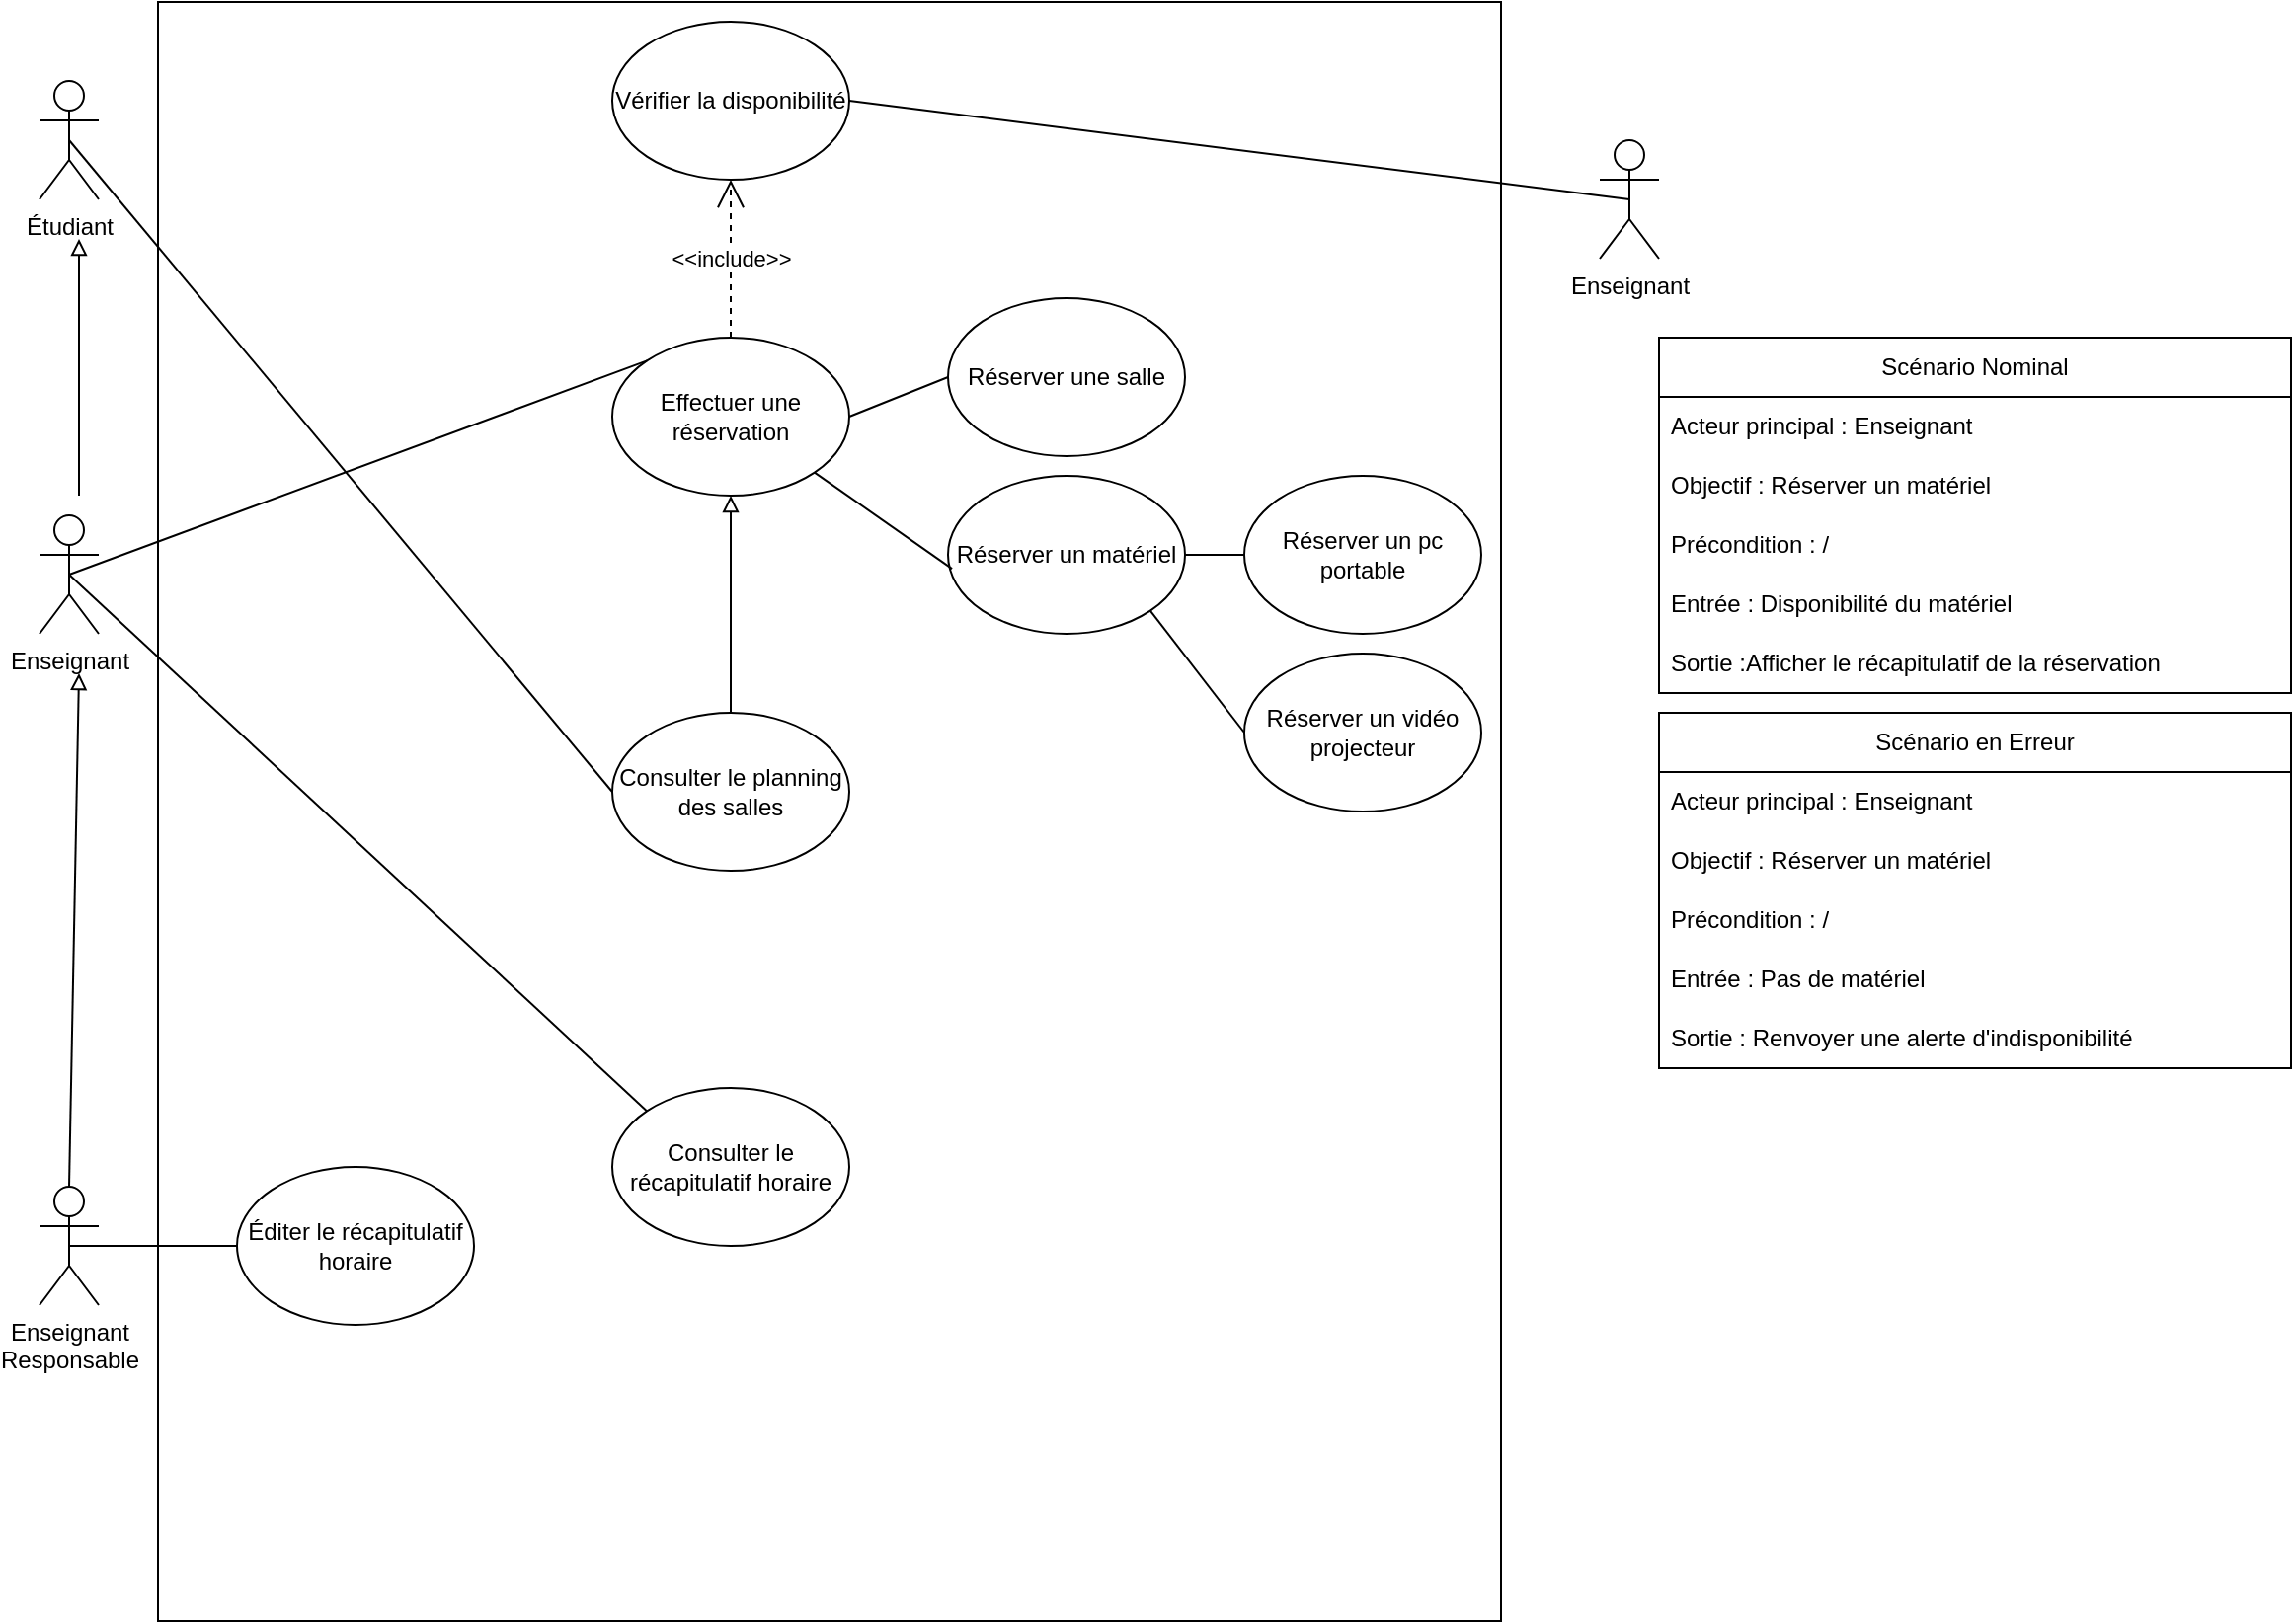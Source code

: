 <mxfile version="22.1.0" type="device">
  <diagram name="Page-1" id="DypaosT-7iP0r8lW5B2J">
    <mxGraphModel dx="1434" dy="822" grid="1" gridSize="10" guides="1" tooltips="1" connect="1" arrows="1" fold="1" page="1" pageScale="1" pageWidth="827" pageHeight="1169" math="0" shadow="0">
      <root>
        <mxCell id="0" />
        <mxCell id="1" parent="0" />
        <mxCell id="iS8OEFIUps67hzQ1nXpI-1" value="" style="rounded=0;whiteSpace=wrap;html=1;" vertex="1" parent="1">
          <mxGeometry x="80" y="30" width="680" height="820" as="geometry" />
        </mxCell>
        <mxCell id="iS8OEFIUps67hzQ1nXpI-2" value="&lt;div&gt;Enseignant&lt;/div&gt;" style="shape=umlActor;verticalLabelPosition=bottom;verticalAlign=top;html=1;outlineConnect=0;" vertex="1" parent="1">
          <mxGeometry x="20" y="290" width="30" height="60" as="geometry" />
        </mxCell>
        <mxCell id="iS8OEFIUps67hzQ1nXpI-3" value="&lt;div&gt;Effectuer une réservation&lt;/div&gt;" style="ellipse;whiteSpace=wrap;html=1;" vertex="1" parent="1">
          <mxGeometry x="310" y="200" width="120" height="80" as="geometry" />
        </mxCell>
        <mxCell id="iS8OEFIUps67hzQ1nXpI-4" value="" style="endArrow=none;html=1;rounded=0;exitX=0.5;exitY=0.5;exitDx=0;exitDy=0;exitPerimeter=0;entryX=1;entryY=0.5;entryDx=0;entryDy=0;" edge="1" parent="1" source="iS8OEFIUps67hzQ1nXpI-11" target="iS8OEFIUps67hzQ1nXpI-5">
          <mxGeometry width="50" height="50" relative="1" as="geometry">
            <mxPoint x="785" y="90" as="sourcePoint" />
            <mxPoint x="900" y="270" as="targetPoint" />
          </mxGeometry>
        </mxCell>
        <mxCell id="iS8OEFIUps67hzQ1nXpI-5" value="Vérifier la disponibilité" style="ellipse;whiteSpace=wrap;html=1;" vertex="1" parent="1">
          <mxGeometry x="310" y="40" width="120" height="80" as="geometry" />
        </mxCell>
        <mxCell id="iS8OEFIUps67hzQ1nXpI-6" value="&amp;lt;&amp;lt;include&amp;gt;&amp;gt;" style="endArrow=open;endSize=12;dashed=1;html=1;rounded=0;exitX=0.5;exitY=0;exitDx=0;exitDy=0;entryX=0.5;entryY=1;entryDx=0;entryDy=0;" edge="1" parent="1" source="iS8OEFIUps67hzQ1nXpI-3" target="iS8OEFIUps67hzQ1nXpI-5">
          <mxGeometry width="160" relative="1" as="geometry">
            <mxPoint x="210" y="140" as="sourcePoint" />
            <mxPoint x="490" y="370" as="targetPoint" />
          </mxGeometry>
        </mxCell>
        <mxCell id="iS8OEFIUps67hzQ1nXpI-8" value="&lt;div&gt;Étudiant&lt;/div&gt;" style="shape=umlActor;verticalLabelPosition=bottom;verticalAlign=top;html=1;outlineConnect=0;" vertex="1" parent="1">
          <mxGeometry x="20" y="70" width="30" height="60" as="geometry" />
        </mxCell>
        <mxCell id="iS8OEFIUps67hzQ1nXpI-11" value="&lt;div&gt;Enseignant&lt;/div&gt;" style="shape=umlActor;verticalLabelPosition=bottom;verticalAlign=top;html=1;outlineConnect=0;rotation=0;" vertex="1" parent="1">
          <mxGeometry x="810" y="100" width="30" height="60" as="geometry" />
        </mxCell>
        <mxCell id="iS8OEFIUps67hzQ1nXpI-12" value="" style="endArrow=none;html=1;rounded=0;exitX=0.5;exitY=0.5;exitDx=0;exitDy=0;exitPerimeter=0;entryX=0;entryY=0;entryDx=0;entryDy=0;" edge="1" parent="1" source="iS8OEFIUps67hzQ1nXpI-2" target="iS8OEFIUps67hzQ1nXpI-3">
          <mxGeometry width="50" height="50" relative="1" as="geometry">
            <mxPoint x="390" y="390" as="sourcePoint" />
            <mxPoint x="440" y="340" as="targetPoint" />
          </mxGeometry>
        </mxCell>
        <mxCell id="iS8OEFIUps67hzQ1nXpI-15" value="" style="endArrow=none;html=1;rounded=0;exitX=0.5;exitY=0.5;exitDx=0;exitDy=0;exitPerimeter=0;entryX=0;entryY=0.5;entryDx=0;entryDy=0;" edge="1" parent="1" source="iS8OEFIUps67hzQ1nXpI-8" target="iS8OEFIUps67hzQ1nXpI-13">
          <mxGeometry width="50" height="50" relative="1" as="geometry">
            <mxPoint x="390" y="390" as="sourcePoint" />
            <mxPoint x="440" y="340" as="targetPoint" />
          </mxGeometry>
        </mxCell>
        <mxCell id="iS8OEFIUps67hzQ1nXpI-16" value="Consulter le récapitulatif horaire" style="ellipse;whiteSpace=wrap;html=1;" vertex="1" parent="1">
          <mxGeometry x="310" y="580" width="120" height="80" as="geometry" />
        </mxCell>
        <mxCell id="iS8OEFIUps67hzQ1nXpI-22" style="edgeStyle=orthogonalEdgeStyle;rounded=0;orthogonalLoop=1;jettySize=auto;html=1;entryX=0.5;entryY=1;entryDx=0;entryDy=0;endArrow=block;endFill=0;" edge="1" parent="1" source="iS8OEFIUps67hzQ1nXpI-13" target="iS8OEFIUps67hzQ1nXpI-3">
          <mxGeometry relative="1" as="geometry" />
        </mxCell>
        <mxCell id="iS8OEFIUps67hzQ1nXpI-13" value="Consulter le planning des salles" style="ellipse;whiteSpace=wrap;html=1;" vertex="1" parent="1">
          <mxGeometry x="310" y="390" width="120" height="80" as="geometry" />
        </mxCell>
        <mxCell id="iS8OEFIUps67hzQ1nXpI-20" value="" style="endArrow=none;html=1;rounded=0;entryX=0.5;entryY=0.5;entryDx=0;entryDy=0;entryPerimeter=0;exitX=0;exitY=0;exitDx=0;exitDy=0;" edge="1" parent="1" source="iS8OEFIUps67hzQ1nXpI-16" target="iS8OEFIUps67hzQ1nXpI-2">
          <mxGeometry width="50" height="50" relative="1" as="geometry">
            <mxPoint x="390" y="480" as="sourcePoint" />
            <mxPoint x="440" y="430" as="targetPoint" />
          </mxGeometry>
        </mxCell>
        <mxCell id="iS8OEFIUps67hzQ1nXpI-23" value="&lt;div&gt;Enseignant&lt;/div&gt;&lt;div&gt;Responsable&lt;/div&gt;" style="shape=umlActor;verticalLabelPosition=bottom;verticalAlign=top;html=1;outlineConnect=0;" vertex="1" parent="1">
          <mxGeometry x="20" y="630" width="30" height="60" as="geometry" />
        </mxCell>
        <mxCell id="iS8OEFIUps67hzQ1nXpI-24" value="Éditer le récapitulatif horaire" style="ellipse;whiteSpace=wrap;html=1;" vertex="1" parent="1">
          <mxGeometry x="120" y="620" width="120" height="80" as="geometry" />
        </mxCell>
        <mxCell id="iS8OEFIUps67hzQ1nXpI-31" value="" style="endArrow=none;html=1;rounded=0;exitX=0.5;exitY=0.5;exitDx=0;exitDy=0;exitPerimeter=0;entryX=0;entryY=0.5;entryDx=0;entryDy=0;" edge="1" parent="1" source="iS8OEFIUps67hzQ1nXpI-23" target="iS8OEFIUps67hzQ1nXpI-24">
          <mxGeometry width="50" height="50" relative="1" as="geometry">
            <mxPoint x="390" y="480" as="sourcePoint" />
            <mxPoint x="440" y="430" as="targetPoint" />
          </mxGeometry>
        </mxCell>
        <mxCell id="iS8OEFIUps67hzQ1nXpI-34" value="" style="endArrow=block;html=1;rounded=0;endFill=0;exitX=0.5;exitY=0;exitDx=0;exitDy=0;exitPerimeter=0;" edge="1" parent="1" source="iS8OEFIUps67hzQ1nXpI-23">
          <mxGeometry width="50" height="50" relative="1" as="geometry">
            <mxPoint x="30" y="620" as="sourcePoint" />
            <mxPoint x="40" y="370" as="targetPoint" />
          </mxGeometry>
        </mxCell>
        <mxCell id="iS8OEFIUps67hzQ1nXpI-35" value="" style="endArrow=block;html=1;rounded=0;endFill=0;" edge="1" parent="1">
          <mxGeometry width="50" height="50" relative="1" as="geometry">
            <mxPoint x="40" y="280" as="sourcePoint" />
            <mxPoint x="40" y="150" as="targetPoint" />
          </mxGeometry>
        </mxCell>
        <mxCell id="iS8OEFIUps67hzQ1nXpI-36" value="Réserver une salle" style="ellipse;whiteSpace=wrap;html=1;" vertex="1" parent="1">
          <mxGeometry x="480" y="180" width="120" height="80" as="geometry" />
        </mxCell>
        <mxCell id="iS8OEFIUps67hzQ1nXpI-37" value="Réserver un matériel" style="ellipse;whiteSpace=wrap;html=1;" vertex="1" parent="1">
          <mxGeometry x="480" y="270" width="120" height="80" as="geometry" />
        </mxCell>
        <mxCell id="iS8OEFIUps67hzQ1nXpI-38" value="Réserver un pc portable" style="ellipse;whiteSpace=wrap;html=1;" vertex="1" parent="1">
          <mxGeometry x="630" y="270" width="120" height="80" as="geometry" />
        </mxCell>
        <mxCell id="iS8OEFIUps67hzQ1nXpI-39" value="Réserver un vidéo projecteur" style="ellipse;whiteSpace=wrap;html=1;" vertex="1" parent="1">
          <mxGeometry x="630" y="360" width="120" height="80" as="geometry" />
        </mxCell>
        <mxCell id="iS8OEFIUps67hzQ1nXpI-42" value="" style="endArrow=none;html=1;rounded=0;entryX=0;entryY=0.5;entryDx=0;entryDy=0;exitX=1;exitY=0.5;exitDx=0;exitDy=0;" edge="1" parent="1" source="iS8OEFIUps67hzQ1nXpI-37" target="iS8OEFIUps67hzQ1nXpI-38">
          <mxGeometry width="50" height="50" relative="1" as="geometry">
            <mxPoint x="520" y="480" as="sourcePoint" />
            <mxPoint x="570" y="430" as="targetPoint" />
          </mxGeometry>
        </mxCell>
        <mxCell id="iS8OEFIUps67hzQ1nXpI-43" value="" style="endArrow=none;html=1;rounded=0;entryX=0;entryY=0.5;entryDx=0;entryDy=0;exitX=1;exitY=1;exitDx=0;exitDy=0;" edge="1" parent="1" source="iS8OEFIUps67hzQ1nXpI-37" target="iS8OEFIUps67hzQ1nXpI-39">
          <mxGeometry width="50" height="50" relative="1" as="geometry">
            <mxPoint x="520" y="480" as="sourcePoint" />
            <mxPoint x="570" y="430" as="targetPoint" />
          </mxGeometry>
        </mxCell>
        <mxCell id="iS8OEFIUps67hzQ1nXpI-44" value="Scénario Nominal" style="swimlane;fontStyle=0;childLayout=stackLayout;horizontal=1;startSize=30;horizontalStack=0;resizeParent=1;resizeParentMax=0;resizeLast=0;collapsible=1;marginBottom=0;whiteSpace=wrap;html=1;" vertex="1" parent="1">
          <mxGeometry x="840" y="200" width="320" height="180" as="geometry">
            <mxRectangle x="840" y="200" width="140" height="30" as="alternateBounds" />
          </mxGeometry>
        </mxCell>
        <mxCell id="iS8OEFIUps67hzQ1nXpI-45" value="Acteur principal : Enseignant" style="text;strokeColor=none;fillColor=none;align=left;verticalAlign=middle;spacingLeft=4;spacingRight=4;overflow=hidden;points=[[0,0.5],[1,0.5]];portConstraint=eastwest;rotatable=0;whiteSpace=wrap;html=1;" vertex="1" parent="iS8OEFIUps67hzQ1nXpI-44">
          <mxGeometry y="30" width="320" height="30" as="geometry" />
        </mxCell>
        <mxCell id="iS8OEFIUps67hzQ1nXpI-46" value="Objectif : Réserver un matériel" style="text;strokeColor=none;fillColor=none;align=left;verticalAlign=middle;spacingLeft=4;spacingRight=4;overflow=hidden;points=[[0,0.5],[1,0.5]];portConstraint=eastwest;rotatable=0;whiteSpace=wrap;html=1;" vertex="1" parent="iS8OEFIUps67hzQ1nXpI-44">
          <mxGeometry y="60" width="320" height="30" as="geometry" />
        </mxCell>
        <mxCell id="iS8OEFIUps67hzQ1nXpI-47" value="Précondition : /" style="text;strokeColor=none;fillColor=none;align=left;verticalAlign=middle;spacingLeft=4;spacingRight=4;overflow=hidden;points=[[0,0.5],[1,0.5]];portConstraint=eastwest;rotatable=0;whiteSpace=wrap;html=1;" vertex="1" parent="iS8OEFIUps67hzQ1nXpI-44">
          <mxGeometry y="90" width="320" height="30" as="geometry" />
        </mxCell>
        <mxCell id="iS8OEFIUps67hzQ1nXpI-48" value="Entrée : Disponibilité du matériel" style="text;strokeColor=none;fillColor=none;align=left;verticalAlign=middle;spacingLeft=4;spacingRight=4;overflow=hidden;points=[[0,0.5],[1,0.5]];portConstraint=eastwest;rotatable=0;whiteSpace=wrap;html=1;" vertex="1" parent="iS8OEFIUps67hzQ1nXpI-44">
          <mxGeometry y="120" width="320" height="30" as="geometry" />
        </mxCell>
        <mxCell id="iS8OEFIUps67hzQ1nXpI-49" value="Sortie :Afficher le récapitulatif de la réservation" style="text;strokeColor=none;fillColor=none;align=left;verticalAlign=middle;spacingLeft=4;spacingRight=4;overflow=hidden;points=[[0,0.5],[1,0.5]];portConstraint=eastwest;rotatable=0;whiteSpace=wrap;html=1;" vertex="1" parent="iS8OEFIUps67hzQ1nXpI-44">
          <mxGeometry y="150" width="320" height="30" as="geometry" />
        </mxCell>
        <mxCell id="iS8OEFIUps67hzQ1nXpI-52" value="" style="endArrow=none;html=1;rounded=0;entryX=0;entryY=0.5;entryDx=0;entryDy=0;exitX=1;exitY=0.5;exitDx=0;exitDy=0;" edge="1" parent="1" source="iS8OEFIUps67hzQ1nXpI-3" target="iS8OEFIUps67hzQ1nXpI-36">
          <mxGeometry width="50" height="50" relative="1" as="geometry">
            <mxPoint x="520" y="480" as="sourcePoint" />
            <mxPoint x="570" y="430" as="targetPoint" />
          </mxGeometry>
        </mxCell>
        <mxCell id="iS8OEFIUps67hzQ1nXpI-53" value="" style="endArrow=none;html=1;rounded=0;entryX=0.017;entryY=0.588;entryDx=0;entryDy=0;entryPerimeter=0;exitX=1;exitY=1;exitDx=0;exitDy=0;" edge="1" parent="1" source="iS8OEFIUps67hzQ1nXpI-3" target="iS8OEFIUps67hzQ1nXpI-37">
          <mxGeometry width="50" height="50" relative="1" as="geometry">
            <mxPoint x="520" y="480" as="sourcePoint" />
            <mxPoint x="570" y="430" as="targetPoint" />
          </mxGeometry>
        </mxCell>
        <mxCell id="iS8OEFIUps67hzQ1nXpI-54" value="Scénario en Erreur" style="swimlane;fontStyle=0;childLayout=stackLayout;horizontal=1;startSize=30;horizontalStack=0;resizeParent=1;resizeParentMax=0;resizeLast=0;collapsible=1;marginBottom=0;whiteSpace=wrap;html=1;" vertex="1" parent="1">
          <mxGeometry x="840" y="390" width="320" height="180" as="geometry">
            <mxRectangle x="840" y="200" width="140" height="30" as="alternateBounds" />
          </mxGeometry>
        </mxCell>
        <mxCell id="iS8OEFIUps67hzQ1nXpI-55" value="Acteur principal : Enseignant" style="text;strokeColor=none;fillColor=none;align=left;verticalAlign=middle;spacingLeft=4;spacingRight=4;overflow=hidden;points=[[0,0.5],[1,0.5]];portConstraint=eastwest;rotatable=0;whiteSpace=wrap;html=1;" vertex="1" parent="iS8OEFIUps67hzQ1nXpI-54">
          <mxGeometry y="30" width="320" height="30" as="geometry" />
        </mxCell>
        <mxCell id="iS8OEFIUps67hzQ1nXpI-56" value="Objectif : Réserver un matériel" style="text;strokeColor=none;fillColor=none;align=left;verticalAlign=middle;spacingLeft=4;spacingRight=4;overflow=hidden;points=[[0,0.5],[1,0.5]];portConstraint=eastwest;rotatable=0;whiteSpace=wrap;html=1;" vertex="1" parent="iS8OEFIUps67hzQ1nXpI-54">
          <mxGeometry y="60" width="320" height="30" as="geometry" />
        </mxCell>
        <mxCell id="iS8OEFIUps67hzQ1nXpI-57" value="Précondition : /" style="text;strokeColor=none;fillColor=none;align=left;verticalAlign=middle;spacingLeft=4;spacingRight=4;overflow=hidden;points=[[0,0.5],[1,0.5]];portConstraint=eastwest;rotatable=0;whiteSpace=wrap;html=1;" vertex="1" parent="iS8OEFIUps67hzQ1nXpI-54">
          <mxGeometry y="90" width="320" height="30" as="geometry" />
        </mxCell>
        <mxCell id="iS8OEFIUps67hzQ1nXpI-58" value="Entrée : Pas de matériel" style="text;strokeColor=none;fillColor=none;align=left;verticalAlign=middle;spacingLeft=4;spacingRight=4;overflow=hidden;points=[[0,0.5],[1,0.5]];portConstraint=eastwest;rotatable=0;whiteSpace=wrap;html=1;" vertex="1" parent="iS8OEFIUps67hzQ1nXpI-54">
          <mxGeometry y="120" width="320" height="30" as="geometry" />
        </mxCell>
        <mxCell id="iS8OEFIUps67hzQ1nXpI-59" value="Sortie : Renvoyer une alerte d&#39;indisponibilité" style="text;strokeColor=none;fillColor=none;align=left;verticalAlign=middle;spacingLeft=4;spacingRight=4;overflow=hidden;points=[[0,0.5],[1,0.5]];portConstraint=eastwest;rotatable=0;whiteSpace=wrap;html=1;" vertex="1" parent="iS8OEFIUps67hzQ1nXpI-54">
          <mxGeometry y="150" width="320" height="30" as="geometry" />
        </mxCell>
      </root>
    </mxGraphModel>
  </diagram>
</mxfile>
